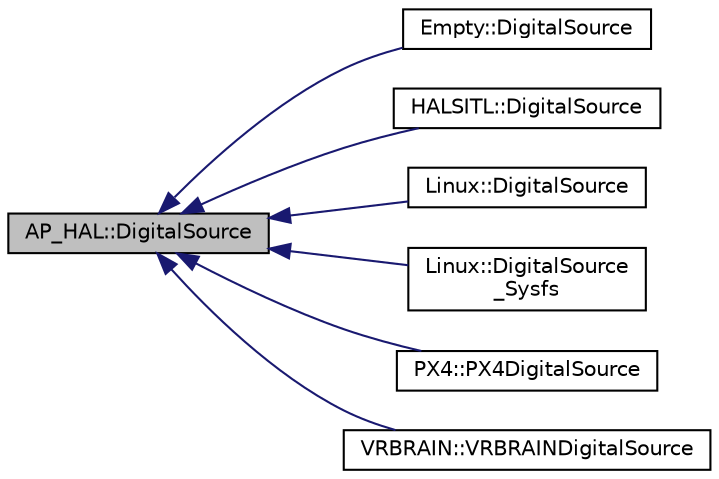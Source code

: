 digraph "AP_HAL::DigitalSource"
{
 // INTERACTIVE_SVG=YES
  edge [fontname="Helvetica",fontsize="10",labelfontname="Helvetica",labelfontsize="10"];
  node [fontname="Helvetica",fontsize="10",shape=record];
  rankdir="LR";
  Node1 [label="AP_HAL::DigitalSource",height=0.2,width=0.4,color="black", fillcolor="grey75", style="filled", fontcolor="black"];
  Node1 -> Node2 [dir="back",color="midnightblue",fontsize="10",style="solid",fontname="Helvetica"];
  Node2 [label="Empty::DigitalSource",height=0.2,width=0.4,color="black", fillcolor="white", style="filled",URL="$classEmpty_1_1DigitalSource.html"];
  Node1 -> Node3 [dir="back",color="midnightblue",fontsize="10",style="solid",fontname="Helvetica"];
  Node3 [label="HALSITL::DigitalSource",height=0.2,width=0.4,color="black", fillcolor="white", style="filled",URL="$classHALSITL_1_1DigitalSource.html"];
  Node1 -> Node4 [dir="back",color="midnightblue",fontsize="10",style="solid",fontname="Helvetica"];
  Node4 [label="Linux::DigitalSource",height=0.2,width=0.4,color="black", fillcolor="white", style="filled",URL="$classLinux_1_1DigitalSource.html"];
  Node1 -> Node5 [dir="back",color="midnightblue",fontsize="10",style="solid",fontname="Helvetica"];
  Node5 [label="Linux::DigitalSource\l_Sysfs",height=0.2,width=0.4,color="black", fillcolor="white", style="filled",URL="$classLinux_1_1DigitalSource__Sysfs.html"];
  Node1 -> Node6 [dir="back",color="midnightblue",fontsize="10",style="solid",fontname="Helvetica"];
  Node6 [label="PX4::PX4DigitalSource",height=0.2,width=0.4,color="black", fillcolor="white", style="filled",URL="$classPX4_1_1PX4DigitalSource.html"];
  Node1 -> Node7 [dir="back",color="midnightblue",fontsize="10",style="solid",fontname="Helvetica"];
  Node7 [label="VRBRAIN::VRBRAINDigitalSource",height=0.2,width=0.4,color="black", fillcolor="white", style="filled",URL="$classVRBRAIN_1_1VRBRAINDigitalSource.html"];
}
